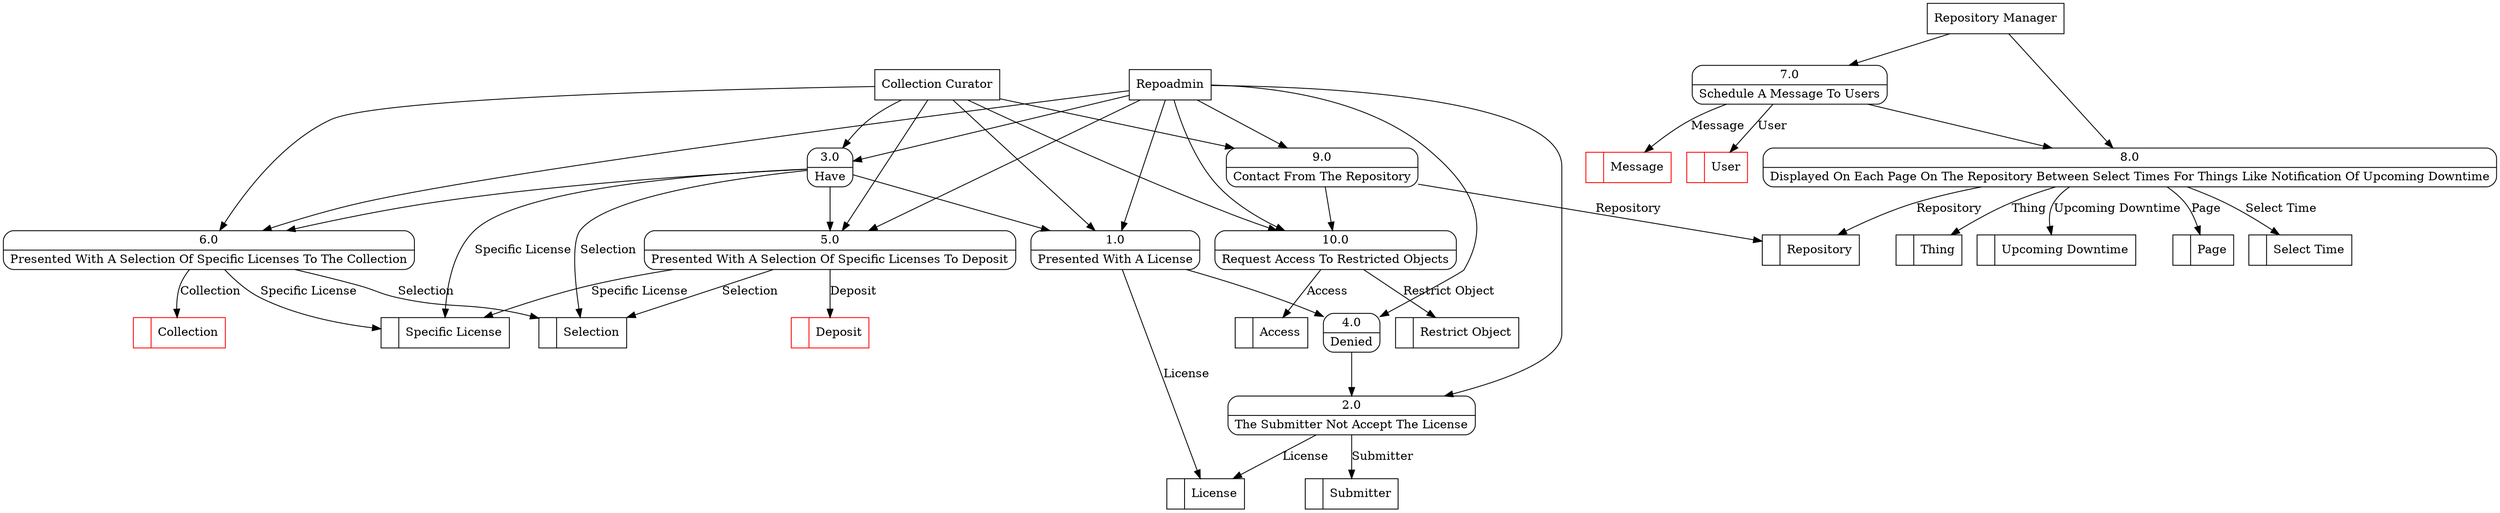 digraph dfd2{ 
node[shape=record]
200 [label="<f0>  |<f1> Specific License " ];
201 [label="<f0>  |<f1> Submitter " ];
202 [label="<f0>  |<f1> License " ];
203 [label="<f0>  |<f1> Selection " ];
204 [label="<f0>  |<f1> Deposit " color=red];
205 [label="<f0>  |<f1> Collection " color=red];
206 [label="<f0>  |<f1> Thing " ];
207 [label="<f0>  |<f1> Upcoming Downtime " ];
208 [label="<f0>  |<f1> Message " color=red];
209 [label="<f0>  |<f1> User " color=red];
210 [label="<f0>  |<f1> Page " ];
211 [label="<f0>  |<f1> Select Time " ];
212 [label="<f0>  |<f1> Repository " ];
213 [label="<f0>  |<f1> Restrict Object " ];
214 [label="<f0>  |<f1> Access " ];
215 [label="Repoadmin" shape=box];
216 [label="Repository Manager" shape=box];
217 [label="Collection Curator" shape=box];
218 [label="{<f0> 1.0|<f1> Presented With A License }" shape=Mrecord];
219 [label="{<f0> 2.0|<f1> The Submitter Not Accept The License }" shape=Mrecord];
220 [label="{<f0> 3.0|<f1> Have }" shape=Mrecord];
221 [label="{<f0> 4.0|<f1> Denied }" shape=Mrecord];
222 [label="{<f0> 5.0|<f1> Presented With A Selection Of Specific Licenses To Deposit }" shape=Mrecord];
223 [label="{<f0> 6.0|<f1> Presented With A Selection Of Specific Licenses To The Collection }" shape=Mrecord];
224 [label="{<f0> 7.0|<f1> Schedule A Message To Users }" shape=Mrecord];
225 [label="{<f0> 8.0|<f1> Displayed On Each Page On The Repository Between Select Times For Things Like Notification Of Upcoming Downtime }" shape=Mrecord];
226 [label="{<f0> 9.0|<f1> Contact From The Repository }" shape=Mrecord];
227 [label="{<f0> 10.0|<f1> Request Access To Restricted Objects }" shape=Mrecord];
215 -> 218
215 -> 219
215 -> 220
215 -> 221
215 -> 222
215 -> 223
215 -> 226
215 -> 227
216 -> 224
216 -> 225
217 -> 218
217 -> 220
217 -> 222
217 -> 223
217 -> 226
217 -> 227
218 -> 221
218 -> 202 [label="License"]
219 -> 201 [label="Submitter"]
219 -> 202 [label="License"]
220 -> 218
220 -> 222
220 -> 223
220 -> 200 [label="Specific License"]
220 -> 203 [label="Selection"]
221 -> 219
222 -> 204 [label="Deposit"]
222 -> 200 [label="Specific License"]
222 -> 203 [label="Selection"]
223 -> 203 [label="Selection"]
223 -> 200 [label="Specific License"]
223 -> 205 [label="Collection"]
224 -> 225
224 -> 208 [label="Message"]
224 -> 209 [label="User"]
225 -> 210 [label="Page"]
225 -> 212 [label="Repository"]
225 -> 211 [label="Select Time"]
225 -> 206 [label="Thing"]
225 -> 207 [label="Upcoming Downtime"]
226 -> 227
226 -> 212 [label="Repository"]
227 -> 214 [label="Access"]
227 -> 213 [label="Restrict Object"]
}